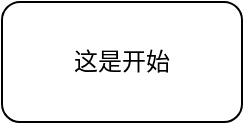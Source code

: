 <mxfile version="14.7.4" type="github">
  <diagram id="Q0DGbb_I1ydDhcNUrXhA" name="Page-1">
    <mxGraphModel dx="1359" dy="802" grid="1" gridSize="10" guides="1" tooltips="1" connect="1" arrows="1" fold="1" page="1" pageScale="1" pageWidth="827" pageHeight="1169" math="0" shadow="0">
      <root>
        <mxCell id="0" />
        <mxCell id="1" parent="0" />
        <mxCell id="UZk-8gESVTBLqutghjrP-1" value="这是开始" style="rounded=1;whiteSpace=wrap;html=1;" vertex="1" parent="1">
          <mxGeometry x="80" y="70" width="120" height="60" as="geometry" />
        </mxCell>
      </root>
    </mxGraphModel>
  </diagram>
</mxfile>
